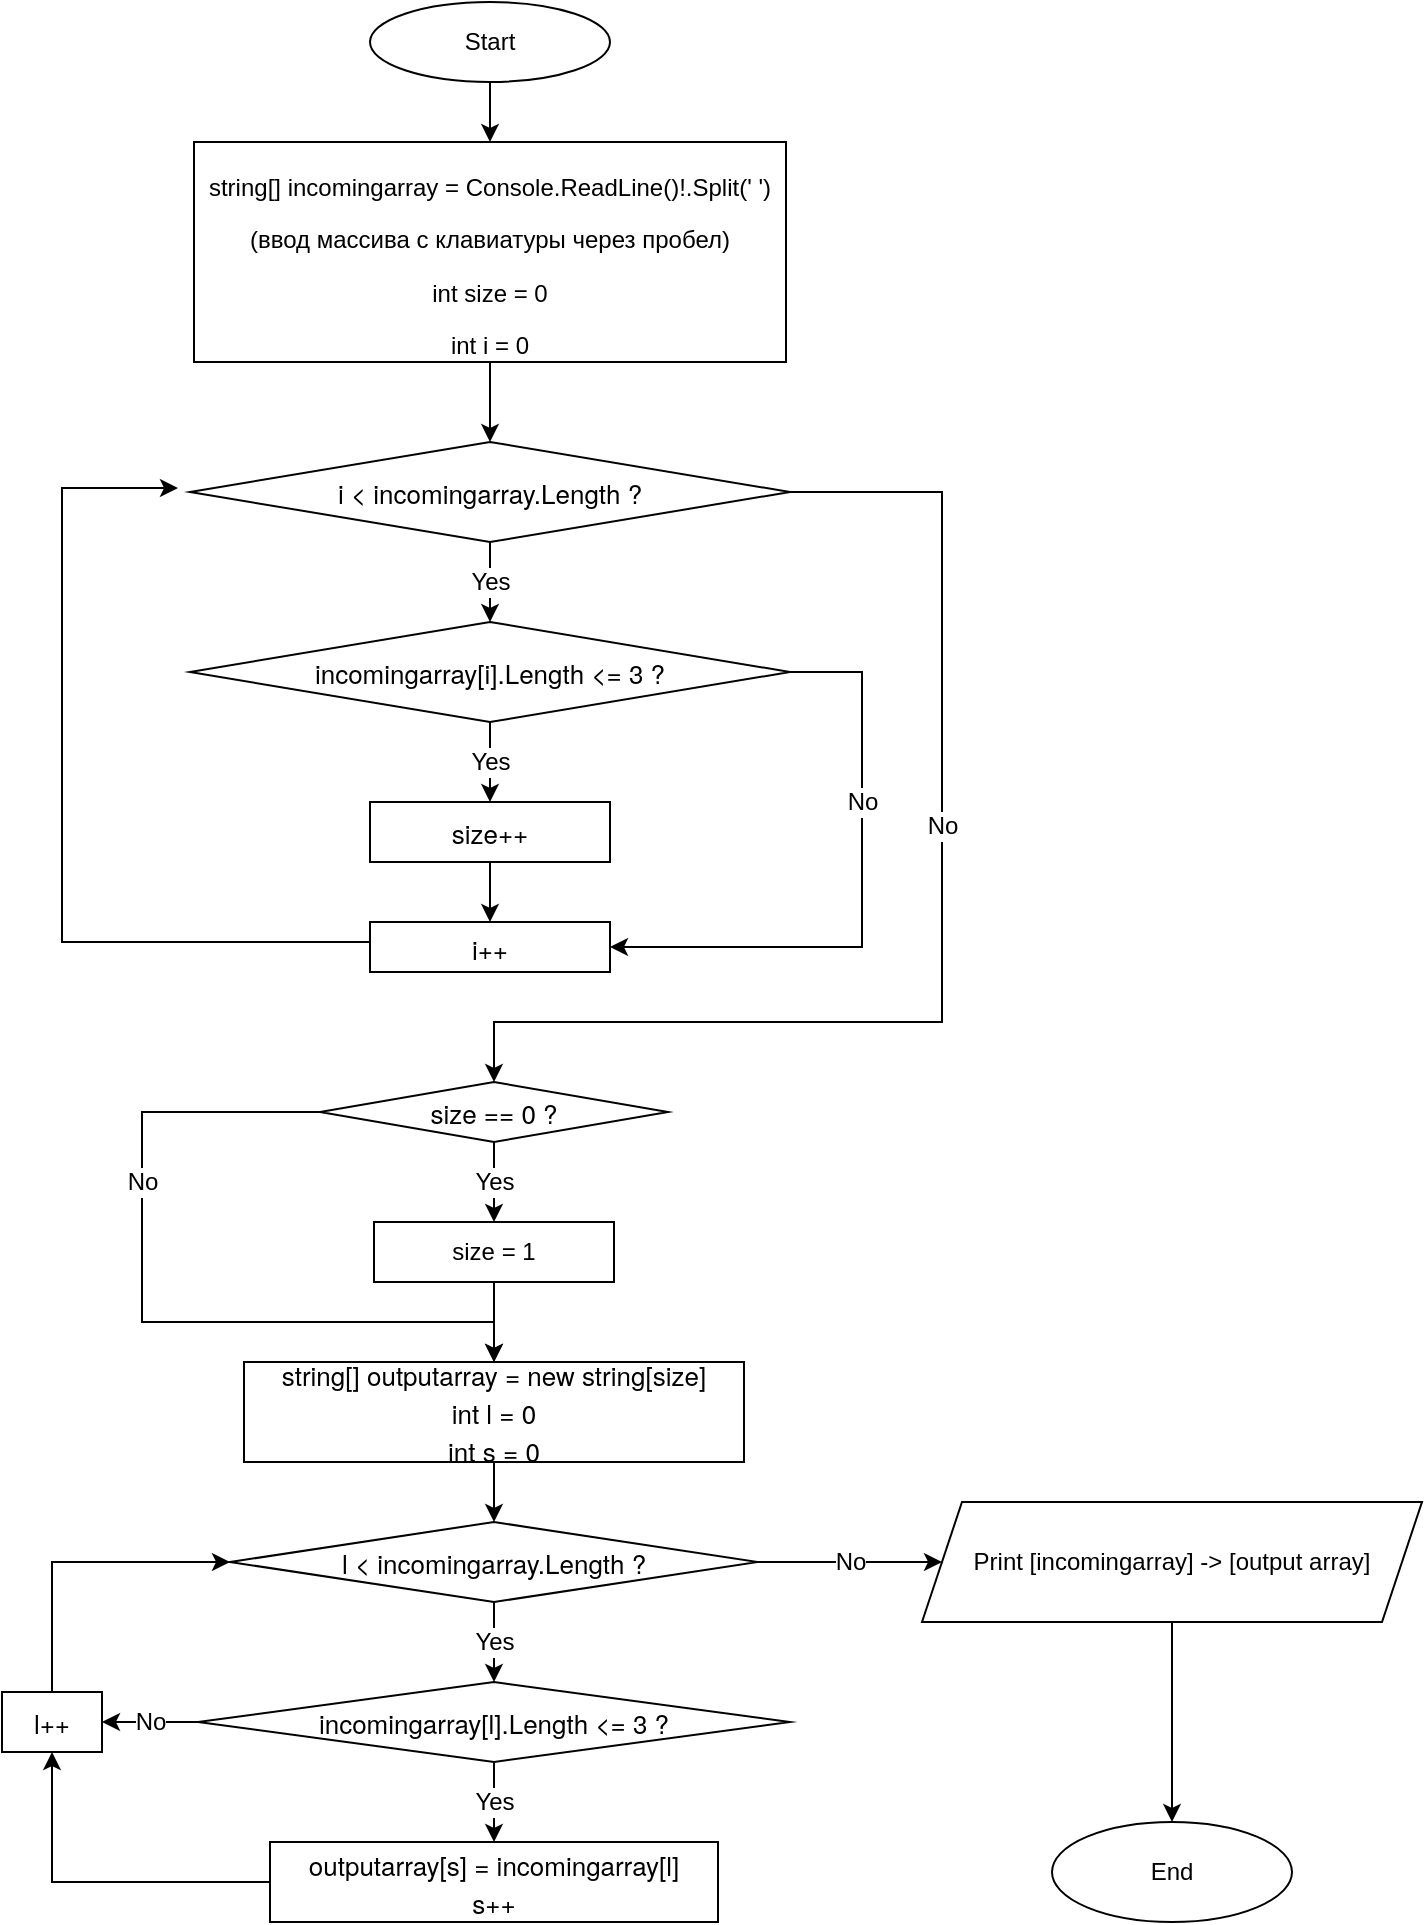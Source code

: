 <mxfile version="20.8.16" type="device"><diagram name="Страница 1" id="Tf9LsKbgJY3amPkbX4Kk"><mxGraphModel dx="954" dy="727" grid="1" gridSize="10" guides="1" tooltips="1" connect="1" arrows="1" fold="1" page="1" pageScale="1" pageWidth="827" pageHeight="1169" math="0" shadow="0"><root><mxCell id="0"/><mxCell id="1" parent="0"/><mxCell id="RfbZXPU7oTSP2wgK-KsI-30" style="edgeStyle=orthogonalEdgeStyle;rounded=0;orthogonalLoop=1;jettySize=auto;html=1;entryX=0.5;entryY=0;entryDx=0;entryDy=0;fontSize=12;" edge="1" parent="1" source="RfbZXPU7oTSP2wgK-KsI-1" target="RfbZXPU7oTSP2wgK-KsI-4"><mxGeometry relative="1" as="geometry"/></mxCell><mxCell id="RfbZXPU7oTSP2wgK-KsI-1" value="Start" style="ellipse;whiteSpace=wrap;html=1;" vertex="1" parent="1"><mxGeometry x="194" y="40" width="120" height="40" as="geometry"/></mxCell><mxCell id="RfbZXPU7oTSP2wgK-KsI-31" style="edgeStyle=orthogonalEdgeStyle;rounded=0;orthogonalLoop=1;jettySize=auto;html=1;entryX=0.5;entryY=0;entryDx=0;entryDy=0;fontSize=12;" edge="1" parent="1" source="RfbZXPU7oTSP2wgK-KsI-4" target="RfbZXPU7oTSP2wgK-KsI-7"><mxGeometry relative="1" as="geometry"/></mxCell><mxCell id="RfbZXPU7oTSP2wgK-KsI-4" value="&lt;br style=&quot;font-size: 12px;&quot;&gt;&lt;p class=&quot;p1&quot; style=&quot;font-size: 12px;&quot;&gt;string[] incomingarray =&amp;nbsp;Console.ReadLine()!.Split(' ')&lt;/p&gt;&lt;p class=&quot;p1&quot; style=&quot;font-size: 12px;&quot;&gt;(ввод массива с клавиатуры через пробел)&lt;/p&gt;&lt;p class=&quot;p1&quot; style=&quot;font-size: 12px;&quot;&gt;int size = 0&lt;/p&gt;&lt;p class=&quot;p1&quot; style=&quot;font-size: 12px;&quot;&gt;int i = 0&lt;br style=&quot;font-size: 12px;&quot;&gt;&lt;/p&gt;" style="rounded=0;whiteSpace=wrap;html=1;verticalAlign=middle;fontSize=12;align=center;horizontal=1;spacingTop=0;" vertex="1" parent="1"><mxGeometry x="106" y="110" width="296" height="110" as="geometry"/></mxCell><mxCell id="RfbZXPU7oTSP2wgK-KsI-12" value="Yes" style="edgeStyle=orthogonalEdgeStyle;rounded=0;orthogonalLoop=1;jettySize=auto;html=1;fontSize=12;" edge="1" parent="1" source="RfbZXPU7oTSP2wgK-KsI-7" target="RfbZXPU7oTSP2wgK-KsI-8"><mxGeometry relative="1" as="geometry"/></mxCell><mxCell id="RfbZXPU7oTSP2wgK-KsI-23" value="No" style="edgeStyle=orthogonalEdgeStyle;rounded=0;orthogonalLoop=1;jettySize=auto;html=1;entryX=0.5;entryY=0;entryDx=0;entryDy=0;fontSize=12;" edge="1" parent="1" source="RfbZXPU7oTSP2wgK-KsI-7" target="RfbZXPU7oTSP2wgK-KsI-22"><mxGeometry x="-0.185" relative="1" as="geometry"><Array as="points"><mxPoint x="480" y="285"/><mxPoint x="480" y="550"/><mxPoint x="256" y="550"/></Array><mxPoint as="offset"/></mxGeometry></mxCell><mxCell id="RfbZXPU7oTSP2wgK-KsI-7" value="&lt;p style=&quot;margin: 0px; font-variant-numeric: normal; font-variant-east-asian: normal; font-stretch: normal; font-size: 13px; line-height: normal; font-family: &amp;quot;Helvetica Neue&amp;quot;; text-align: start;&quot; class=&quot;p1&quot;&gt;i &amp;lt; incomingarray.Length&amp;nbsp;&lt;span style=&quot;background-color: initial;&quot;&gt;?&lt;/span&gt;&lt;/p&gt;" style="rhombus;whiteSpace=wrap;html=1;fontSize=12;" vertex="1" parent="1"><mxGeometry x="104" y="260" width="300" height="50" as="geometry"/></mxCell><mxCell id="RfbZXPU7oTSP2wgK-KsI-13" value="Yes" style="edgeStyle=orthogonalEdgeStyle;rounded=0;orthogonalLoop=1;jettySize=auto;html=1;entryX=0.5;entryY=0;entryDx=0;entryDy=0;fontSize=12;" edge="1" parent="1" source="RfbZXPU7oTSP2wgK-KsI-8" target="RfbZXPU7oTSP2wgK-KsI-10"><mxGeometry relative="1" as="geometry"/></mxCell><mxCell id="RfbZXPU7oTSP2wgK-KsI-18" value="No" style="edgeStyle=orthogonalEdgeStyle;rounded=0;orthogonalLoop=1;jettySize=auto;html=1;entryX=1;entryY=0.5;entryDx=0;entryDy=0;fontSize=12;" edge="1" parent="1" source="RfbZXPU7oTSP2wgK-KsI-8" target="RfbZXPU7oTSP2wgK-KsI-9"><mxGeometry x="-0.326" relative="1" as="geometry"><Array as="points"><mxPoint x="440" y="375"/><mxPoint x="440" y="513"/></Array><mxPoint as="offset"/></mxGeometry></mxCell><mxCell id="RfbZXPU7oTSP2wgK-KsI-8" value="&lt;p style=&quot;margin: 0px; font-variant-numeric: normal; font-variant-east-asian: normal; font-stretch: normal; font-size: 13px; line-height: normal; font-family: &amp;quot;Helvetica Neue&amp;quot;; text-align: start;&quot; class=&quot;p1&quot;&gt;incomingarray[i].Length &amp;lt;= 3 ?&lt;/p&gt;" style="rhombus;whiteSpace=wrap;html=1;fontSize=12;" vertex="1" parent="1"><mxGeometry x="104" y="350" width="300" height="50" as="geometry"/></mxCell><mxCell id="RfbZXPU7oTSP2wgK-KsI-20" style="edgeStyle=orthogonalEdgeStyle;rounded=0;orthogonalLoop=1;jettySize=auto;html=1;entryX=-0.02;entryY=0.46;entryDx=0;entryDy=0;entryPerimeter=0;fontSize=12;" edge="1" parent="1" source="RfbZXPU7oTSP2wgK-KsI-9" target="RfbZXPU7oTSP2wgK-KsI-7"><mxGeometry relative="1" as="geometry"><Array as="points"><mxPoint x="40" y="510"/><mxPoint x="40" y="283"/></Array></mxGeometry></mxCell><mxCell id="RfbZXPU7oTSP2wgK-KsI-9" value="&lt;p style=&quot;margin: 0px; font-variant-numeric: normal; font-variant-east-asian: normal; font-stretch: normal; font-size: 13px; line-height: normal; font-family: &amp;quot;Helvetica Neue&amp;quot;; text-align: start;&quot; class=&quot;p1&quot;&gt;i++&lt;/p&gt;" style="rounded=0;whiteSpace=wrap;html=1;fontSize=12;" vertex="1" parent="1"><mxGeometry x="194" y="500" width="120" height="25" as="geometry"/></mxCell><mxCell id="RfbZXPU7oTSP2wgK-KsI-17" style="edgeStyle=orthogonalEdgeStyle;rounded=0;orthogonalLoop=1;jettySize=auto;html=1;fontSize=12;" edge="1" parent="1" source="RfbZXPU7oTSP2wgK-KsI-10" target="RfbZXPU7oTSP2wgK-KsI-9"><mxGeometry relative="1" as="geometry"/></mxCell><mxCell id="RfbZXPU7oTSP2wgK-KsI-10" value="&lt;p style=&quot;margin: 0px; font-variant-numeric: normal; font-variant-east-asian: normal; font-stretch: normal; font-size: 13px; line-height: normal; font-family: &amp;quot;Helvetica Neue&amp;quot;; text-align: start;&quot; class=&quot;p1&quot;&gt;&lt;span style=&quot;background-color: initial;&quot;&gt;size++&lt;/span&gt;&lt;br&gt;&lt;/p&gt;" style="rounded=0;whiteSpace=wrap;html=1;fontSize=12;" vertex="1" parent="1"><mxGeometry x="194" y="440" width="120" height="30" as="geometry"/></mxCell><mxCell id="RfbZXPU7oTSP2wgK-KsI-26" value="Yes" style="edgeStyle=orthogonalEdgeStyle;rounded=0;orthogonalLoop=1;jettySize=auto;html=1;entryX=0.5;entryY=0;entryDx=0;entryDy=0;fontSize=12;" edge="1" parent="1" source="RfbZXPU7oTSP2wgK-KsI-22" target="RfbZXPU7oTSP2wgK-KsI-25"><mxGeometry relative="1" as="geometry"/></mxCell><mxCell id="RfbZXPU7oTSP2wgK-KsI-29" value="No" style="edgeStyle=orthogonalEdgeStyle;rounded=0;orthogonalLoop=1;jettySize=auto;html=1;fontSize=12;" edge="1" parent="1" source="RfbZXPU7oTSP2wgK-KsI-22"><mxGeometry x="-0.364" relative="1" as="geometry"><mxPoint x="256" y="720" as="targetPoint"/><Array as="points"><mxPoint x="80" y="595"/><mxPoint x="80" y="700"/><mxPoint x="256" y="700"/></Array><mxPoint as="offset"/></mxGeometry></mxCell><mxCell id="RfbZXPU7oTSP2wgK-KsI-22" value="&lt;p style=&quot;margin: 0px; font-variant-numeric: normal; font-variant-east-asian: normal; font-stretch: normal; font-size: 13px; line-height: normal; font-family: &amp;quot;Helvetica Neue&amp;quot;; text-align: start;&quot; class=&quot;p1&quot;&gt;size == 0 ?&lt;/p&gt;" style="rhombus;whiteSpace=wrap;html=1;fontSize=12;" vertex="1" parent="1"><mxGeometry x="169" y="580" width="174" height="30" as="geometry"/></mxCell><mxCell id="RfbZXPU7oTSP2wgK-KsI-28" style="edgeStyle=orthogonalEdgeStyle;rounded=0;orthogonalLoop=1;jettySize=auto;html=1;entryX=0.5;entryY=0;entryDx=0;entryDy=0;fontSize=12;" edge="1" parent="1" source="RfbZXPU7oTSP2wgK-KsI-25" target="RfbZXPU7oTSP2wgK-KsI-27"><mxGeometry relative="1" as="geometry"/></mxCell><mxCell id="RfbZXPU7oTSP2wgK-KsI-25" value="size = 1" style="rounded=0;whiteSpace=wrap;html=1;fontSize=12;" vertex="1" parent="1"><mxGeometry x="196" y="650" width="120" height="30" as="geometry"/></mxCell><mxCell id="RfbZXPU7oTSP2wgK-KsI-33" style="edgeStyle=orthogonalEdgeStyle;rounded=0;orthogonalLoop=1;jettySize=auto;html=1;entryX=0.5;entryY=0;entryDx=0;entryDy=0;fontSize=12;" edge="1" parent="1" source="RfbZXPU7oTSP2wgK-KsI-27" target="RfbZXPU7oTSP2wgK-KsI-32"><mxGeometry relative="1" as="geometry"/></mxCell><mxCell id="RfbZXPU7oTSP2wgK-KsI-27" value="&lt;p style=&quot;margin: 0px; font-variant-numeric: normal; font-variant-east-asian: normal; font-stretch: normal; font-size: 13px; line-height: normal; font-family: &amp;quot;Helvetica Neue&amp;quot;;&quot; class=&quot;p1&quot;&gt;string[] outputarray = new string[size]&lt;/p&gt;&lt;p style=&quot;margin: 0px; font-variant-numeric: normal; font-variant-east-asian: normal; font-stretch: normal; font-size: 13px; line-height: normal; font-family: &amp;quot;Helvetica Neue&amp;quot;;&quot; class=&quot;p1&quot;&gt;int l = 0&lt;/p&gt;&lt;p style=&quot;margin: 0px; font-variant-numeric: normal; font-variant-east-asian: normal; font-stretch: normal; font-size: 13px; line-height: normal; font-family: &amp;quot;Helvetica Neue&amp;quot;;&quot; class=&quot;p1&quot;&gt;int s = 0&lt;/p&gt;" style="rounded=0;whiteSpace=wrap;html=1;fontSize=12;align=center;" vertex="1" parent="1"><mxGeometry x="131" y="720" width="250" height="50" as="geometry"/></mxCell><mxCell id="RfbZXPU7oTSP2wgK-KsI-35" value="Yes" style="edgeStyle=orthogonalEdgeStyle;rounded=0;orthogonalLoop=1;jettySize=auto;html=1;entryX=0.5;entryY=0;entryDx=0;entryDy=0;fontSize=12;" edge="1" parent="1" source="RfbZXPU7oTSP2wgK-KsI-32" target="RfbZXPU7oTSP2wgK-KsI-34"><mxGeometry relative="1" as="geometry"/></mxCell><mxCell id="RfbZXPU7oTSP2wgK-KsI-44" value="No" style="edgeStyle=orthogonalEdgeStyle;rounded=0;orthogonalLoop=1;jettySize=auto;html=1;entryX=0;entryY=0.5;entryDx=0;entryDy=0;fontSize=12;" edge="1" parent="1" source="RfbZXPU7oTSP2wgK-KsI-32" target="RfbZXPU7oTSP2wgK-KsI-43"><mxGeometry relative="1" as="geometry"/></mxCell><mxCell id="RfbZXPU7oTSP2wgK-KsI-32" value="&lt;p style=&quot;margin: 0px; font-variant-numeric: normal; font-variant-east-asian: normal; font-stretch: normal; font-size: 13px; line-height: normal; font-family: &amp;quot;Helvetica Neue&amp;quot;; text-align: start;&quot; class=&quot;p1&quot;&gt;l &amp;lt; incomingarray.Length ?&lt;/p&gt;" style="rhombus;whiteSpace=wrap;html=1;fontSize=12;" vertex="1" parent="1"><mxGeometry x="124" y="800" width="264" height="40" as="geometry"/></mxCell><mxCell id="RfbZXPU7oTSP2wgK-KsI-37" value="Yes" style="edgeStyle=orthogonalEdgeStyle;rounded=0;orthogonalLoop=1;jettySize=auto;html=1;entryX=0.5;entryY=0;entryDx=0;entryDy=0;fontSize=12;" edge="1" parent="1" source="RfbZXPU7oTSP2wgK-KsI-34" target="RfbZXPU7oTSP2wgK-KsI-36"><mxGeometry relative="1" as="geometry"/></mxCell><mxCell id="RfbZXPU7oTSP2wgK-KsI-40" value="No" style="edgeStyle=orthogonalEdgeStyle;rounded=0;orthogonalLoop=1;jettySize=auto;html=1;fontSize=12;" edge="1" parent="1" source="RfbZXPU7oTSP2wgK-KsI-34" target="RfbZXPU7oTSP2wgK-KsI-38"><mxGeometry relative="1" as="geometry"/></mxCell><mxCell id="RfbZXPU7oTSP2wgK-KsI-34" value="&lt;p style=&quot;margin: 0px; font-variant-numeric: normal; font-variant-east-asian: normal; font-stretch: normal; font-size: 13px; line-height: normal; font-family: &amp;quot;Helvetica Neue&amp;quot;; text-align: start;&quot; class=&quot;p1&quot;&gt;incomingarray[l].Length &amp;lt;= 3 ?&lt;/p&gt;" style="rhombus;whiteSpace=wrap;html=1;fontSize=12;" vertex="1" parent="1"><mxGeometry x="108" y="880" width="296" height="40" as="geometry"/></mxCell><mxCell id="RfbZXPU7oTSP2wgK-KsI-41" style="edgeStyle=orthogonalEdgeStyle;rounded=0;orthogonalLoop=1;jettySize=auto;html=1;entryX=0.5;entryY=1;entryDx=0;entryDy=0;fontSize=12;" edge="1" parent="1" source="RfbZXPU7oTSP2wgK-KsI-36" target="RfbZXPU7oTSP2wgK-KsI-38"><mxGeometry relative="1" as="geometry"/></mxCell><mxCell id="RfbZXPU7oTSP2wgK-KsI-36" value="&lt;p style=&quot;margin: 0px; font-variant-numeric: normal; font-variant-east-asian: normal; font-stretch: normal; font-size: 13px; line-height: normal; font-family: &amp;quot;Helvetica Neue&amp;quot;;&quot; class=&quot;p1&quot;&gt;outputarray[s] = incomingarray[l]&lt;/p&gt;&lt;p style=&quot;margin: 0px; font-variant-numeric: normal; font-variant-east-asian: normal; font-stretch: normal; font-size: 13px; line-height: normal; font-family: &amp;quot;Helvetica Neue&amp;quot;;&quot; class=&quot;p1&quot;&gt;&lt;span style=&quot;background-color: initial;&quot;&gt;s++&lt;/span&gt;&lt;/p&gt;" style="rounded=0;whiteSpace=wrap;html=1;fontSize=12;align=center;" vertex="1" parent="1"><mxGeometry x="144" y="960" width="224" height="40" as="geometry"/></mxCell><mxCell id="RfbZXPU7oTSP2wgK-KsI-42" style="edgeStyle=orthogonalEdgeStyle;rounded=0;orthogonalLoop=1;jettySize=auto;html=1;entryX=0;entryY=0.5;entryDx=0;entryDy=0;fontSize=12;" edge="1" parent="1" source="RfbZXPU7oTSP2wgK-KsI-38" target="RfbZXPU7oTSP2wgK-KsI-32"><mxGeometry relative="1" as="geometry"><Array as="points"><mxPoint x="35" y="820"/></Array></mxGeometry></mxCell><mxCell id="RfbZXPU7oTSP2wgK-KsI-38" value="&lt;p style=&quot;margin: 0px; font-variant-numeric: normal; font-variant-east-asian: normal; font-stretch: normal; font-size: 13px; line-height: normal; font-family: &amp;quot;Helvetica Neue&amp;quot;; text-align: start;&quot; class=&quot;p1&quot;&gt;l++&lt;/p&gt;" style="rounded=0;whiteSpace=wrap;html=1;fontSize=12;" vertex="1" parent="1"><mxGeometry x="10" y="885" width="50" height="30" as="geometry"/></mxCell><mxCell id="RfbZXPU7oTSP2wgK-KsI-46" style="edgeStyle=orthogonalEdgeStyle;rounded=0;orthogonalLoop=1;jettySize=auto;html=1;entryX=0.5;entryY=0;entryDx=0;entryDy=0;fontSize=12;" edge="1" parent="1" source="RfbZXPU7oTSP2wgK-KsI-43" target="RfbZXPU7oTSP2wgK-KsI-45"><mxGeometry relative="1" as="geometry"/></mxCell><mxCell id="RfbZXPU7oTSP2wgK-KsI-43" value="Print [incomingarray] -&amp;gt; [output array]" style="shape=parallelogram;perimeter=parallelogramPerimeter;whiteSpace=wrap;html=1;fixedSize=1;fontSize=12;" vertex="1" parent="1"><mxGeometry x="470" y="790" width="250" height="60" as="geometry"/></mxCell><mxCell id="RfbZXPU7oTSP2wgK-KsI-45" value="End" style="ellipse;whiteSpace=wrap;html=1;fontSize=12;" vertex="1" parent="1"><mxGeometry x="535" y="950" width="120" height="50" as="geometry"/></mxCell></root></mxGraphModel></diagram></mxfile>